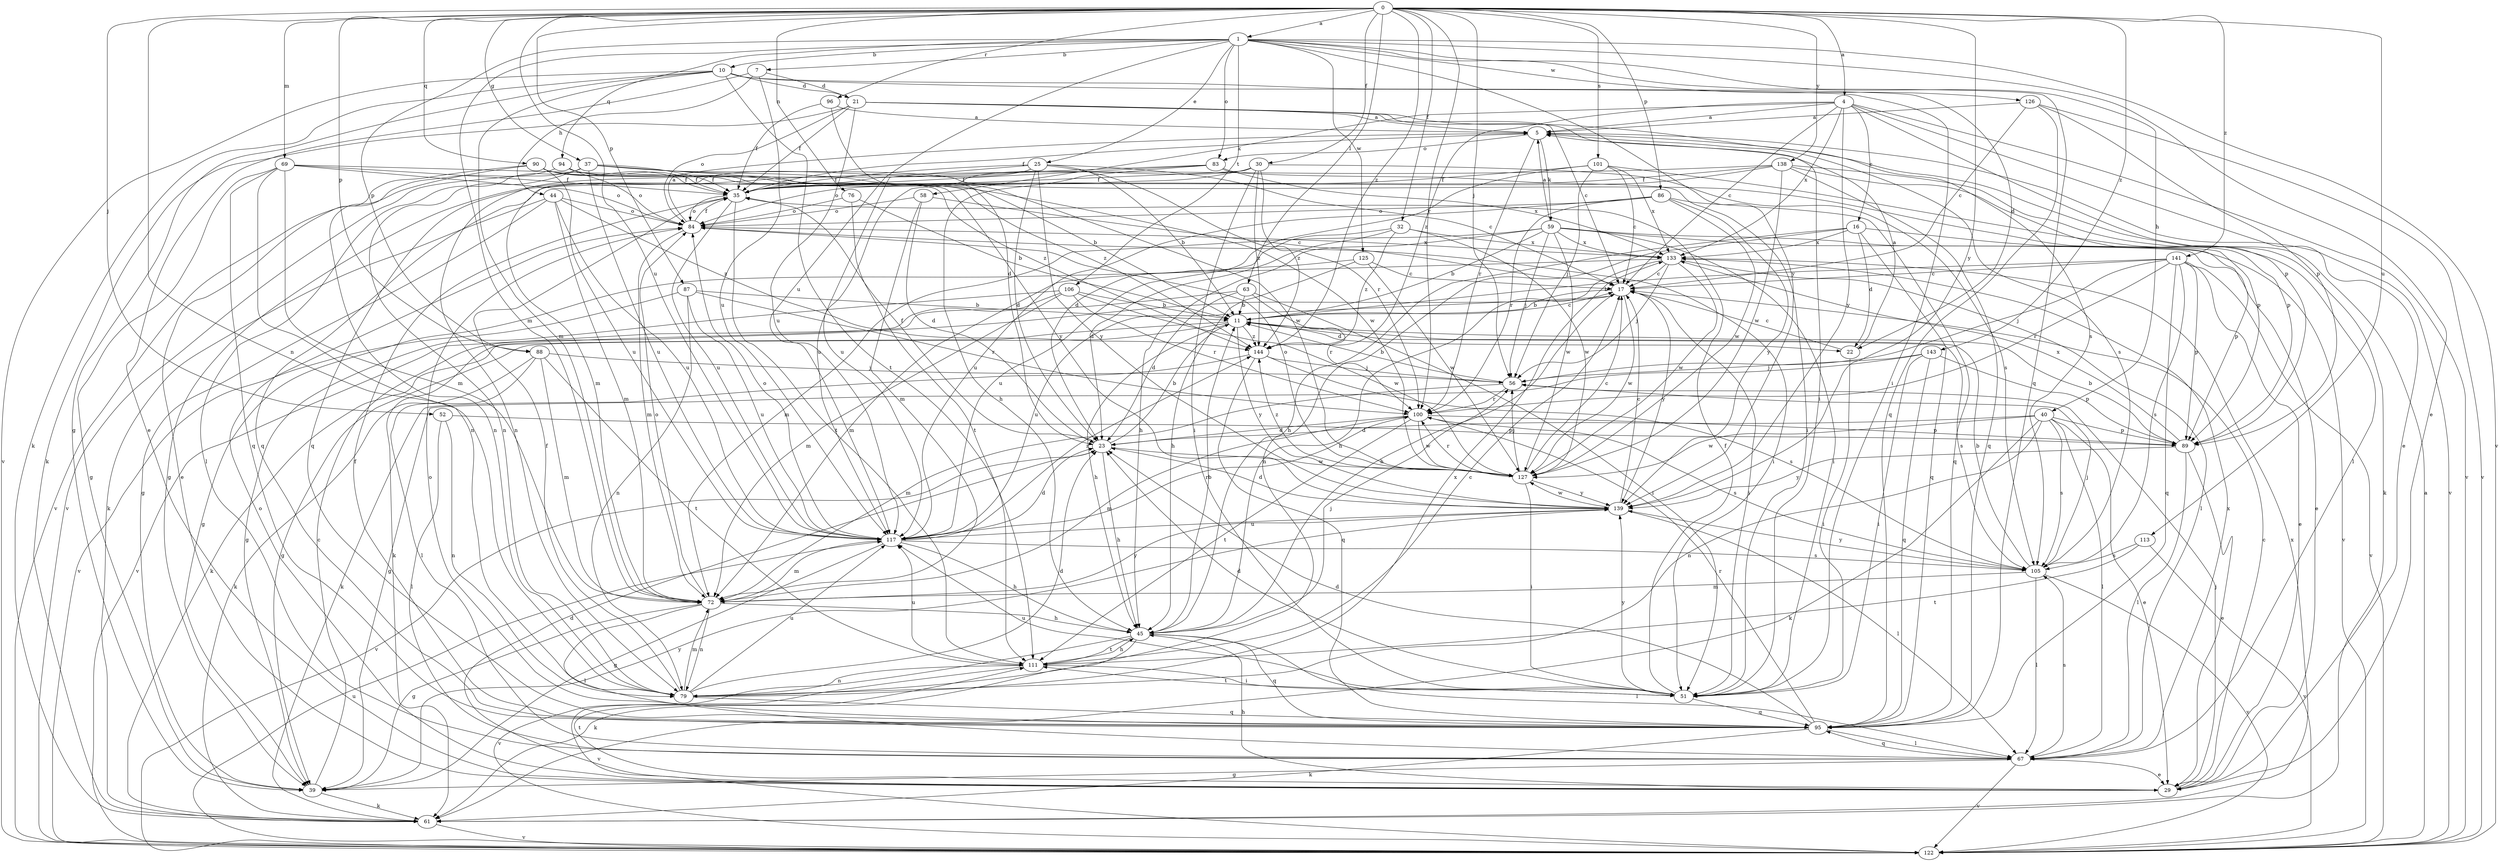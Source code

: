 strict digraph  {
0;
1;
4;
5;
7;
10;
11;
16;
17;
21;
22;
23;
25;
29;
30;
32;
35;
37;
39;
40;
44;
45;
51;
52;
56;
58;
59;
61;
63;
67;
69;
72;
76;
79;
83;
84;
86;
87;
88;
89;
90;
94;
95;
96;
100;
101;
105;
106;
111;
113;
117;
122;
125;
126;
127;
133;
138;
139;
141;
143;
144;
0 -> 1  [label=a];
0 -> 4  [label=a];
0 -> 30  [label=f];
0 -> 32  [label=f];
0 -> 37  [label=g];
0 -> 52  [label=j];
0 -> 56  [label=j];
0 -> 63  [label=l];
0 -> 69  [label=m];
0 -> 76  [label=n];
0 -> 79  [label=n];
0 -> 86  [label=p];
0 -> 87  [label=p];
0 -> 88  [label=p];
0 -> 90  [label=q];
0 -> 96  [label=r];
0 -> 100  [label=r];
0 -> 101  [label=s];
0 -> 113  [label=u];
0 -> 117  [label=u];
0 -> 138  [label=y];
0 -> 139  [label=y];
0 -> 141  [label=z];
0 -> 143  [label=z];
0 -> 144  [label=z];
1 -> 7  [label=b];
1 -> 10  [label=b];
1 -> 25  [label=e];
1 -> 29  [label=e];
1 -> 40  [label=h];
1 -> 72  [label=m];
1 -> 83  [label=o];
1 -> 88  [label=p];
1 -> 94  [label=q];
1 -> 95  [label=q];
1 -> 106  [label=t];
1 -> 117  [label=u];
1 -> 122  [label=v];
1 -> 125  [label=w];
1 -> 126  [label=w];
1 -> 139  [label=y];
4 -> 5  [label=a];
4 -> 16  [label=c];
4 -> 17  [label=c];
4 -> 29  [label=e];
4 -> 58  [label=k];
4 -> 89  [label=p];
4 -> 122  [label=v];
4 -> 133  [label=x];
4 -> 139  [label=y];
4 -> 144  [label=z];
5 -> 35  [label=f];
5 -> 59  [label=k];
5 -> 83  [label=o];
5 -> 100  [label=r];
5 -> 105  [label=s];
5 -> 122  [label=v];
7 -> 21  [label=d];
7 -> 29  [label=e];
7 -> 44  [label=h];
7 -> 117  [label=u];
10 -> 21  [label=d];
10 -> 22  [label=d];
10 -> 39  [label=g];
10 -> 51  [label=i];
10 -> 61  [label=k];
10 -> 72  [label=m];
10 -> 111  [label=t];
10 -> 122  [label=v];
11 -> 17  [label=c];
11 -> 22  [label=d];
11 -> 39  [label=g];
11 -> 45  [label=h];
11 -> 61  [label=k];
11 -> 105  [label=s];
11 -> 139  [label=y];
11 -> 144  [label=z];
16 -> 22  [label=d];
16 -> 45  [label=h];
16 -> 79  [label=n];
16 -> 89  [label=p];
16 -> 95  [label=q];
16 -> 133  [label=x];
17 -> 11  [label=b];
17 -> 45  [label=h];
17 -> 51  [label=i];
17 -> 117  [label=u];
17 -> 127  [label=w];
17 -> 139  [label=y];
21 -> 5  [label=a];
21 -> 17  [label=c];
21 -> 35  [label=f];
21 -> 51  [label=i];
21 -> 61  [label=k];
21 -> 84  [label=o];
21 -> 105  [label=s];
21 -> 117  [label=u];
22 -> 5  [label=a];
22 -> 17  [label=c];
22 -> 51  [label=i];
23 -> 11  [label=b];
23 -> 35  [label=f];
23 -> 45  [label=h];
23 -> 122  [label=v];
23 -> 127  [label=w];
25 -> 11  [label=b];
25 -> 17  [label=c];
25 -> 23  [label=d];
25 -> 35  [label=f];
25 -> 72  [label=m];
25 -> 79  [label=n];
25 -> 117  [label=u];
25 -> 139  [label=y];
25 -> 144  [label=z];
29 -> 17  [label=c];
29 -> 23  [label=d];
29 -> 45  [label=h];
29 -> 56  [label=j];
29 -> 84  [label=o];
29 -> 111  [label=t];
30 -> 35  [label=f];
30 -> 51  [label=i];
30 -> 95  [label=q];
30 -> 100  [label=r];
30 -> 105  [label=s];
30 -> 117  [label=u];
30 -> 144  [label=z];
32 -> 23  [label=d];
32 -> 117  [label=u];
32 -> 127  [label=w];
32 -> 133  [label=x];
32 -> 144  [label=z];
35 -> 84  [label=o];
35 -> 111  [label=t];
35 -> 117  [label=u];
37 -> 11  [label=b];
37 -> 35  [label=f];
37 -> 67  [label=l];
37 -> 79  [label=n];
37 -> 89  [label=p];
37 -> 117  [label=u];
37 -> 122  [label=v];
37 -> 127  [label=w];
39 -> 17  [label=c];
39 -> 61  [label=k];
39 -> 139  [label=y];
40 -> 23  [label=d];
40 -> 29  [label=e];
40 -> 61  [label=k];
40 -> 67  [label=l];
40 -> 79  [label=n];
40 -> 89  [label=p];
40 -> 105  [label=s];
40 -> 127  [label=w];
44 -> 39  [label=g];
44 -> 61  [label=k];
44 -> 72  [label=m];
44 -> 84  [label=o];
44 -> 117  [label=u];
44 -> 144  [label=z];
45 -> 11  [label=b];
45 -> 56  [label=j];
45 -> 61  [label=k];
45 -> 67  [label=l];
45 -> 95  [label=q];
45 -> 111  [label=t];
45 -> 122  [label=v];
51 -> 23  [label=d];
51 -> 35  [label=f];
51 -> 95  [label=q];
51 -> 111  [label=t];
51 -> 117  [label=u];
51 -> 139  [label=y];
52 -> 67  [label=l];
52 -> 79  [label=n];
52 -> 89  [label=p];
56 -> 11  [label=b];
56 -> 72  [label=m];
56 -> 100  [label=r];
58 -> 17  [label=c];
58 -> 23  [label=d];
58 -> 72  [label=m];
58 -> 84  [label=o];
59 -> 5  [label=a];
59 -> 11  [label=b];
59 -> 29  [label=e];
59 -> 45  [label=h];
59 -> 51  [label=i];
59 -> 56  [label=j];
59 -> 72  [label=m];
59 -> 122  [label=v];
59 -> 127  [label=w];
59 -> 133  [label=x];
61 -> 122  [label=v];
61 -> 133  [label=x];
63 -> 11  [label=b];
63 -> 23  [label=d];
63 -> 51  [label=i];
63 -> 100  [label=r];
63 -> 122  [label=v];
67 -> 29  [label=e];
67 -> 39  [label=g];
67 -> 95  [label=q];
67 -> 105  [label=s];
67 -> 122  [label=v];
67 -> 133  [label=x];
69 -> 35  [label=f];
69 -> 39  [label=g];
69 -> 72  [label=m];
69 -> 79  [label=n];
69 -> 84  [label=o];
69 -> 95  [label=q];
69 -> 144  [label=z];
72 -> 39  [label=g];
72 -> 45  [label=h];
72 -> 67  [label=l];
72 -> 79  [label=n];
72 -> 84  [label=o];
72 -> 139  [label=y];
76 -> 11  [label=b];
76 -> 84  [label=o];
76 -> 111  [label=t];
79 -> 23  [label=d];
79 -> 35  [label=f];
79 -> 72  [label=m];
79 -> 95  [label=q];
79 -> 117  [label=u];
79 -> 133  [label=x];
83 -> 35  [label=f];
83 -> 45  [label=h];
83 -> 51  [label=i];
83 -> 95  [label=q];
83 -> 133  [label=x];
84 -> 5  [label=a];
84 -> 35  [label=f];
84 -> 51  [label=i];
84 -> 72  [label=m];
84 -> 133  [label=x];
86 -> 84  [label=o];
86 -> 95  [label=q];
86 -> 100  [label=r];
86 -> 117  [label=u];
86 -> 127  [label=w];
86 -> 139  [label=y];
87 -> 11  [label=b];
87 -> 79  [label=n];
87 -> 100  [label=r];
87 -> 117  [label=u];
87 -> 122  [label=v];
88 -> 56  [label=j];
88 -> 61  [label=k];
88 -> 67  [label=l];
88 -> 72  [label=m];
88 -> 111  [label=t];
89 -> 11  [label=b];
89 -> 29  [label=e];
89 -> 67  [label=l];
89 -> 133  [label=x];
89 -> 139  [label=y];
90 -> 29  [label=e];
90 -> 35  [label=f];
90 -> 79  [label=n];
90 -> 117  [label=u];
90 -> 139  [label=y];
90 -> 144  [label=z];
94 -> 35  [label=f];
94 -> 84  [label=o];
94 -> 122  [label=v];
94 -> 127  [label=w];
95 -> 23  [label=d];
95 -> 35  [label=f];
95 -> 61  [label=k];
95 -> 67  [label=l];
95 -> 84  [label=o];
95 -> 100  [label=r];
96 -> 5  [label=a];
96 -> 23  [label=d];
96 -> 35  [label=f];
100 -> 23  [label=d];
100 -> 72  [label=m];
100 -> 89  [label=p];
100 -> 105  [label=s];
100 -> 111  [label=t];
100 -> 127  [label=w];
101 -> 17  [label=c];
101 -> 23  [label=d];
101 -> 35  [label=f];
101 -> 56  [label=j];
101 -> 67  [label=l];
101 -> 133  [label=x];
105 -> 11  [label=b];
105 -> 56  [label=j];
105 -> 67  [label=l];
105 -> 72  [label=m];
105 -> 122  [label=v];
105 -> 139  [label=y];
106 -> 11  [label=b];
106 -> 39  [label=g];
106 -> 61  [label=k];
106 -> 72  [label=m];
106 -> 100  [label=r];
106 -> 127  [label=w];
111 -> 17  [label=c];
111 -> 45  [label=h];
111 -> 51  [label=i];
111 -> 79  [label=n];
111 -> 117  [label=u];
111 -> 122  [label=v];
113 -> 105  [label=s];
113 -> 111  [label=t];
113 -> 122  [label=v];
117 -> 23  [label=d];
117 -> 39  [label=g];
117 -> 45  [label=h];
117 -> 72  [label=m];
117 -> 84  [label=o];
117 -> 100  [label=r];
117 -> 105  [label=s];
117 -> 144  [label=z];
122 -> 5  [label=a];
122 -> 117  [label=u];
125 -> 17  [label=c];
125 -> 45  [label=h];
125 -> 72  [label=m];
125 -> 127  [label=w];
126 -> 5  [label=a];
126 -> 17  [label=c];
126 -> 89  [label=p];
126 -> 95  [label=q];
126 -> 122  [label=v];
127 -> 17  [label=c];
127 -> 51  [label=i];
127 -> 56  [label=j];
127 -> 84  [label=o];
127 -> 100  [label=r];
127 -> 139  [label=y];
127 -> 144  [label=z];
133 -> 17  [label=c];
133 -> 39  [label=g];
133 -> 45  [label=h];
133 -> 56  [label=j];
133 -> 67  [label=l];
133 -> 127  [label=w];
138 -> 35  [label=f];
138 -> 39  [label=g];
138 -> 61  [label=k];
138 -> 84  [label=o];
138 -> 89  [label=p];
138 -> 95  [label=q];
138 -> 127  [label=w];
139 -> 17  [label=c];
139 -> 23  [label=d];
139 -> 67  [label=l];
139 -> 117  [label=u];
139 -> 127  [label=w];
141 -> 11  [label=b];
141 -> 17  [label=c];
141 -> 29  [label=e];
141 -> 56  [label=j];
141 -> 89  [label=p];
141 -> 95  [label=q];
141 -> 100  [label=r];
141 -> 105  [label=s];
141 -> 122  [label=v];
143 -> 39  [label=g];
143 -> 51  [label=i];
143 -> 56  [label=j];
143 -> 89  [label=p];
143 -> 95  [label=q];
144 -> 56  [label=j];
144 -> 61  [label=k];
144 -> 95  [label=q];
144 -> 105  [label=s];
}
